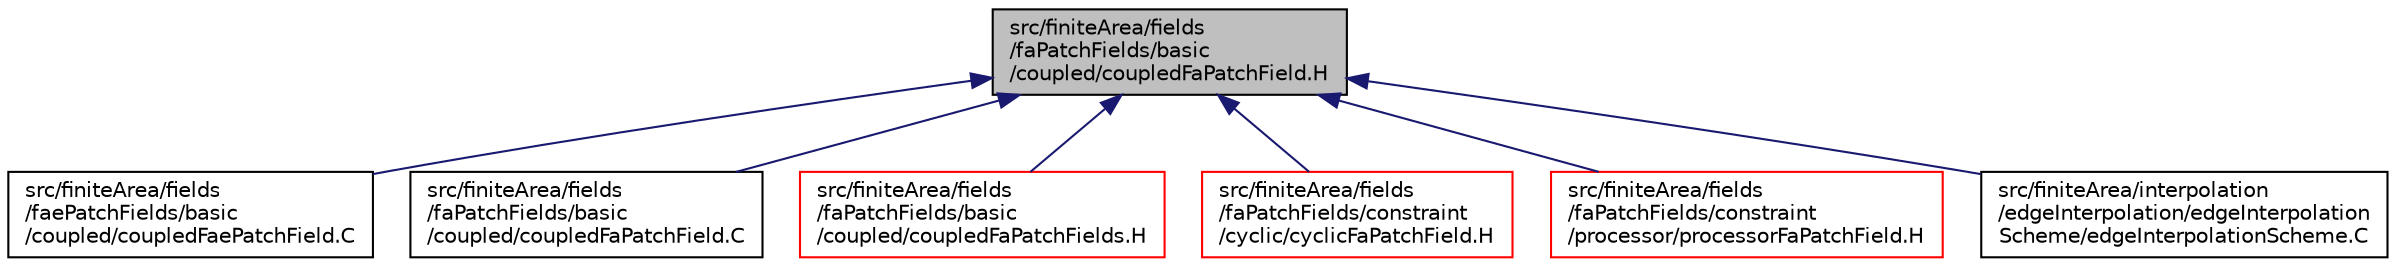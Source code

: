 digraph "src/finiteArea/fields/faPatchFields/basic/coupled/coupledFaPatchField.H"
{
  bgcolor="transparent";
  edge [fontname="Helvetica",fontsize="10",labelfontname="Helvetica",labelfontsize="10"];
  node [fontname="Helvetica",fontsize="10",shape=record];
  Node1 [label="src/finiteArea/fields\l/faPatchFields/basic\l/coupled/coupledFaPatchField.H",height=0.2,width=0.4,color="black", fillcolor="grey75", style="filled" fontcolor="black"];
  Node1 -> Node2 [dir="back",color="midnightblue",fontsize="10",style="solid",fontname="Helvetica"];
  Node2 [label="src/finiteArea/fields\l/faePatchFields/basic\l/coupled/coupledFaePatchField.C",height=0.2,width=0.4,color="black",URL="$coupledFaePatchField_8C.html"];
  Node1 -> Node3 [dir="back",color="midnightblue",fontsize="10",style="solid",fontname="Helvetica"];
  Node3 [label="src/finiteArea/fields\l/faPatchFields/basic\l/coupled/coupledFaPatchField.C",height=0.2,width=0.4,color="black",URL="$coupledFaPatchField_8C.html"];
  Node1 -> Node4 [dir="back",color="midnightblue",fontsize="10",style="solid",fontname="Helvetica"];
  Node4 [label="src/finiteArea/fields\l/faPatchFields/basic\l/coupled/coupledFaPatchFields.H",height=0.2,width=0.4,color="red",URL="$coupledFaPatchFields_8H.html"];
  Node1 -> Node5 [dir="back",color="midnightblue",fontsize="10",style="solid",fontname="Helvetica"];
  Node5 [label="src/finiteArea/fields\l/faPatchFields/constraint\l/cyclic/cyclicFaPatchField.H",height=0.2,width=0.4,color="red",URL="$cyclicFaPatchField_8H.html"];
  Node1 -> Node6 [dir="back",color="midnightblue",fontsize="10",style="solid",fontname="Helvetica"];
  Node6 [label="src/finiteArea/fields\l/faPatchFields/constraint\l/processor/processorFaPatchField.H",height=0.2,width=0.4,color="red",URL="$processorFaPatchField_8H.html"];
  Node1 -> Node7 [dir="back",color="midnightblue",fontsize="10",style="solid",fontname="Helvetica"];
  Node7 [label="src/finiteArea/interpolation\l/edgeInterpolation/edgeInterpolation\lScheme/edgeInterpolationScheme.C",height=0.2,width=0.4,color="black",URL="$edgeInterpolationScheme_8C.html"];
}
